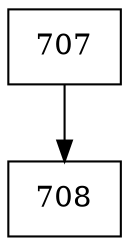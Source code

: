 digraph G {
  node [shape=record];
  node0 [label="{707}"];
  node0 -> node1;
  node1 [label="{708}"];
}

